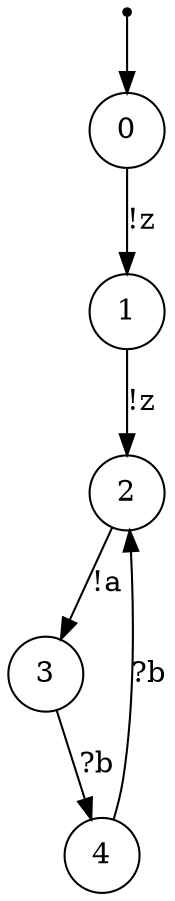 digraph {
 node [shape=point] ENTRY
 node [shape=circle]
 ENTRY -> 0
0 -> 1 [label="!z"]
1 -> 2 [label="!z"]
2 -> 3 [label="!a"]
3 -> 4 [label="?b"]
4 -> 2 [label="?b"]
}
